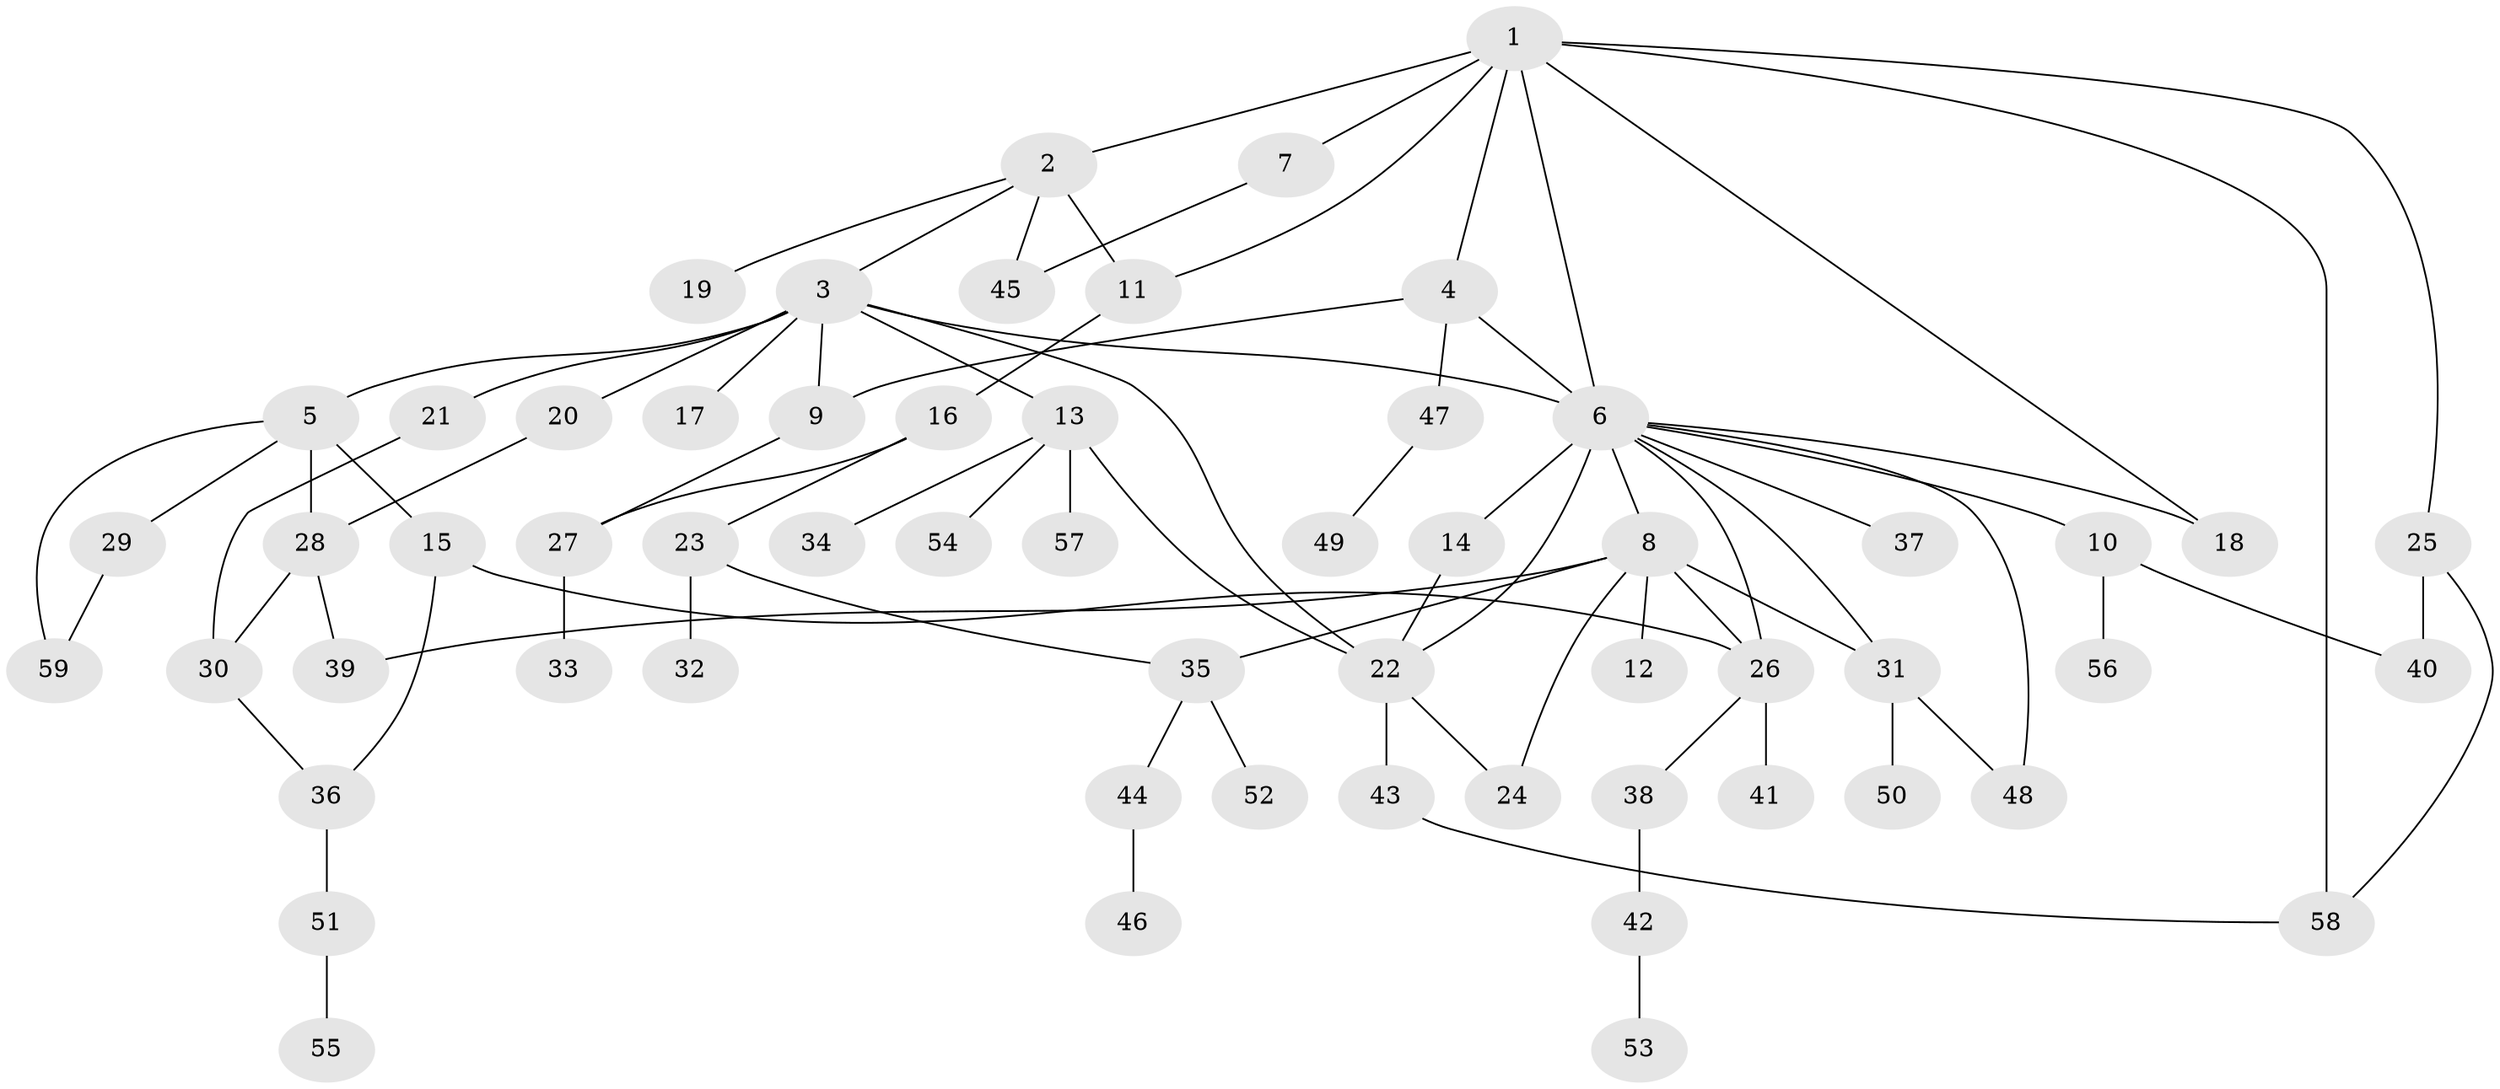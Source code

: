 // original degree distribution, {6: 0.02564102564102564, 4: 0.09401709401709402, 10: 0.008547008547008548, 5: 0.05128205128205128, 9: 0.008547008547008548, 1: 0.3162393162393162, 3: 0.13675213675213677, 2: 0.358974358974359}
// Generated by graph-tools (version 1.1) at 2025/34/03/09/25 02:34:00]
// undirected, 59 vertices, 82 edges
graph export_dot {
graph [start="1"]
  node [color=gray90,style=filled];
  1;
  2;
  3;
  4;
  5;
  6;
  7;
  8;
  9;
  10;
  11;
  12;
  13;
  14;
  15;
  16;
  17;
  18;
  19;
  20;
  21;
  22;
  23;
  24;
  25;
  26;
  27;
  28;
  29;
  30;
  31;
  32;
  33;
  34;
  35;
  36;
  37;
  38;
  39;
  40;
  41;
  42;
  43;
  44;
  45;
  46;
  47;
  48;
  49;
  50;
  51;
  52;
  53;
  54;
  55;
  56;
  57;
  58;
  59;
  1 -- 2 [weight=1.0];
  1 -- 4 [weight=1.0];
  1 -- 6 [weight=1.0];
  1 -- 7 [weight=1.0];
  1 -- 11 [weight=1.0];
  1 -- 18 [weight=1.0];
  1 -- 25 [weight=1.0];
  1 -- 58 [weight=1.0];
  2 -- 3 [weight=1.0];
  2 -- 11 [weight=2.0];
  2 -- 19 [weight=1.0];
  2 -- 45 [weight=1.0];
  3 -- 5 [weight=1.0];
  3 -- 6 [weight=1.0];
  3 -- 9 [weight=1.0];
  3 -- 13 [weight=1.0];
  3 -- 17 [weight=1.0];
  3 -- 20 [weight=1.0];
  3 -- 21 [weight=1.0];
  3 -- 22 [weight=1.0];
  4 -- 6 [weight=1.0];
  4 -- 9 [weight=1.0];
  4 -- 47 [weight=1.0];
  5 -- 15 [weight=1.0];
  5 -- 28 [weight=1.0];
  5 -- 29 [weight=1.0];
  5 -- 59 [weight=1.0];
  6 -- 8 [weight=1.0];
  6 -- 10 [weight=1.0];
  6 -- 14 [weight=3.0];
  6 -- 18 [weight=1.0];
  6 -- 22 [weight=1.0];
  6 -- 26 [weight=1.0];
  6 -- 31 [weight=1.0];
  6 -- 37 [weight=1.0];
  6 -- 48 [weight=1.0];
  7 -- 45 [weight=1.0];
  8 -- 12 [weight=4.0];
  8 -- 24 [weight=1.0];
  8 -- 26 [weight=1.0];
  8 -- 31 [weight=1.0];
  8 -- 35 [weight=1.0];
  8 -- 39 [weight=1.0];
  9 -- 27 [weight=1.0];
  10 -- 40 [weight=1.0];
  10 -- 56 [weight=1.0];
  11 -- 16 [weight=1.0];
  13 -- 22 [weight=1.0];
  13 -- 34 [weight=1.0];
  13 -- 54 [weight=1.0];
  13 -- 57 [weight=1.0];
  14 -- 22 [weight=1.0];
  15 -- 26 [weight=1.0];
  15 -- 36 [weight=1.0];
  16 -- 23 [weight=1.0];
  16 -- 27 [weight=1.0];
  20 -- 28 [weight=1.0];
  21 -- 30 [weight=1.0];
  22 -- 24 [weight=1.0];
  22 -- 43 [weight=1.0];
  23 -- 32 [weight=1.0];
  23 -- 35 [weight=1.0];
  25 -- 40 [weight=1.0];
  25 -- 58 [weight=1.0];
  26 -- 38 [weight=1.0];
  26 -- 41 [weight=1.0];
  27 -- 33 [weight=1.0];
  28 -- 30 [weight=1.0];
  28 -- 39 [weight=1.0];
  29 -- 59 [weight=1.0];
  30 -- 36 [weight=1.0];
  31 -- 48 [weight=1.0];
  31 -- 50 [weight=1.0];
  35 -- 44 [weight=1.0];
  35 -- 52 [weight=1.0];
  36 -- 51 [weight=1.0];
  38 -- 42 [weight=1.0];
  42 -- 53 [weight=1.0];
  43 -- 58 [weight=1.0];
  44 -- 46 [weight=1.0];
  47 -- 49 [weight=1.0];
  51 -- 55 [weight=1.0];
}
